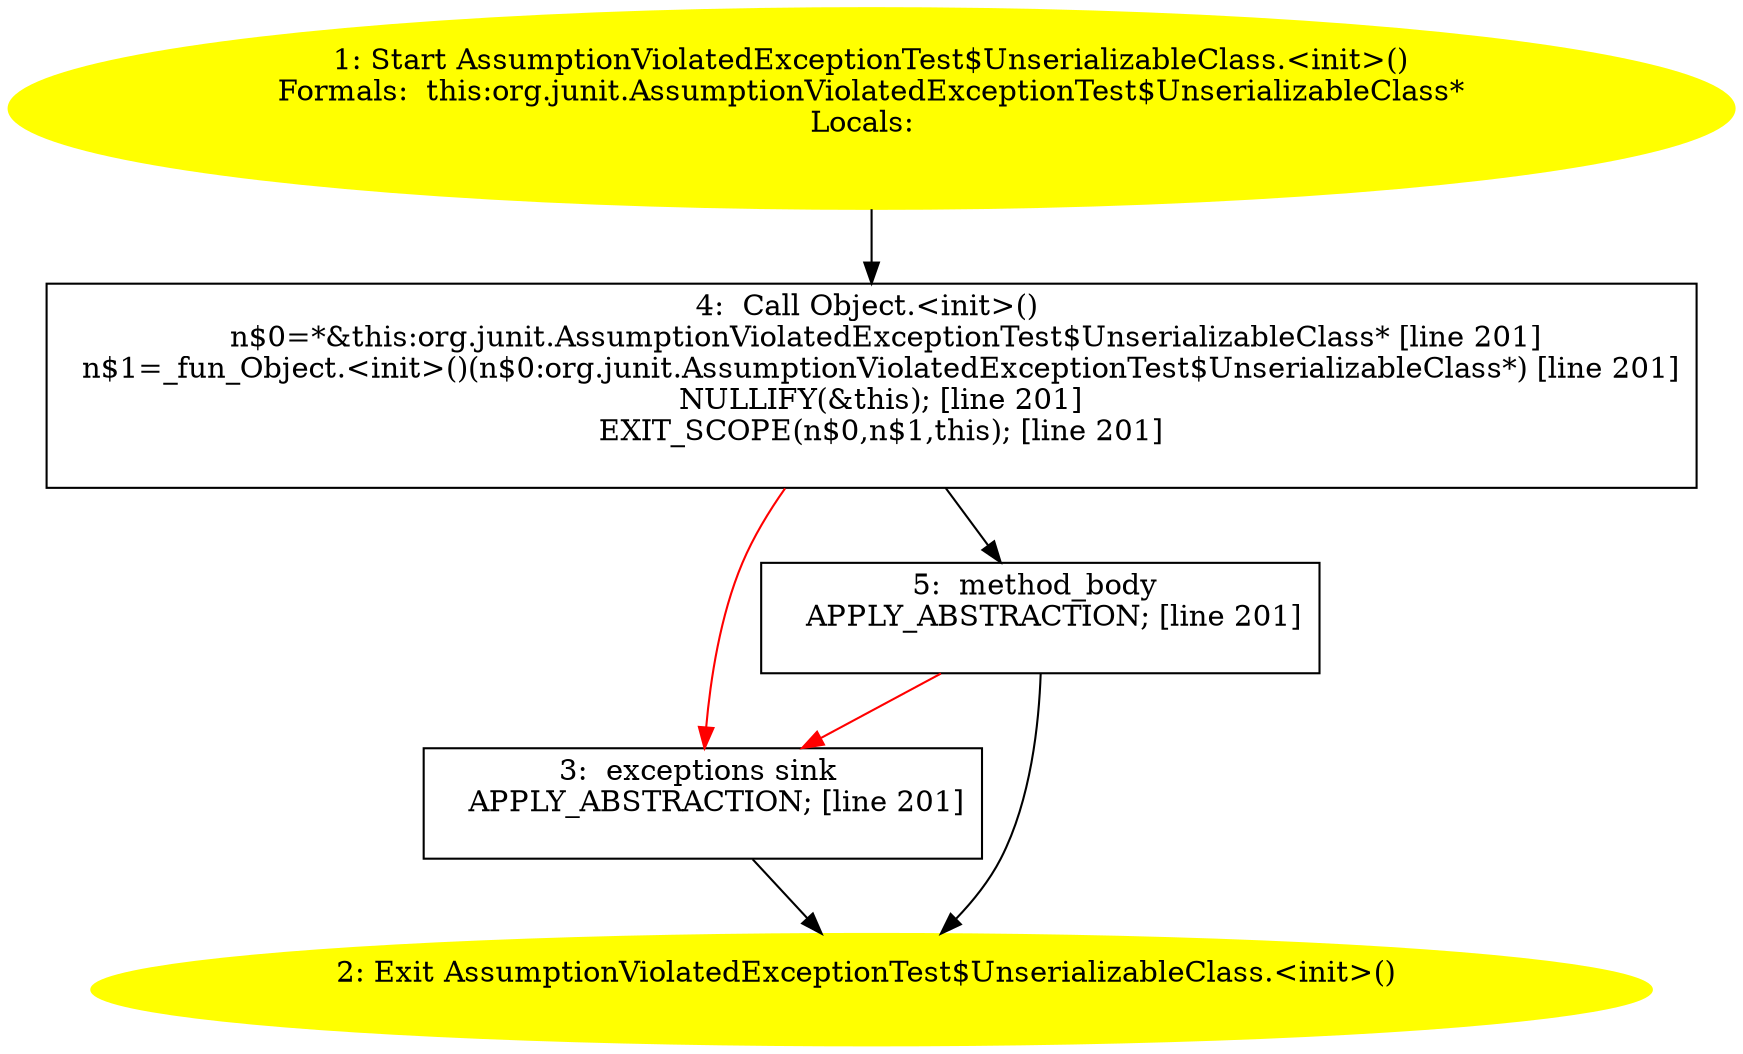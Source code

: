 /* @generated */
digraph cfg {
"org.junit.AssumptionViolatedExceptionTest$UnserializableClass.<init>().a66c7df57ecb223cd9ff7865afa0d4bd_1" [label="1: Start AssumptionViolatedExceptionTest$UnserializableClass.<init>()\nFormals:  this:org.junit.AssumptionViolatedExceptionTest$UnserializableClass*\nLocals:  \n  " color=yellow style=filled]
	

	 "org.junit.AssumptionViolatedExceptionTest$UnserializableClass.<init>().a66c7df57ecb223cd9ff7865afa0d4bd_1" -> "org.junit.AssumptionViolatedExceptionTest$UnserializableClass.<init>().a66c7df57ecb223cd9ff7865afa0d4bd_4" ;
"org.junit.AssumptionViolatedExceptionTest$UnserializableClass.<init>().a66c7df57ecb223cd9ff7865afa0d4bd_2" [label="2: Exit AssumptionViolatedExceptionTest$UnserializableClass.<init>() \n  " color=yellow style=filled]
	

"org.junit.AssumptionViolatedExceptionTest$UnserializableClass.<init>().a66c7df57ecb223cd9ff7865afa0d4bd_3" [label="3:  exceptions sink \n   APPLY_ABSTRACTION; [line 201]\n " shape="box"]
	

	 "org.junit.AssumptionViolatedExceptionTest$UnserializableClass.<init>().a66c7df57ecb223cd9ff7865afa0d4bd_3" -> "org.junit.AssumptionViolatedExceptionTest$UnserializableClass.<init>().a66c7df57ecb223cd9ff7865afa0d4bd_2" ;
"org.junit.AssumptionViolatedExceptionTest$UnserializableClass.<init>().a66c7df57ecb223cd9ff7865afa0d4bd_4" [label="4:  Call Object.<init>() \n   n$0=*&this:org.junit.AssumptionViolatedExceptionTest$UnserializableClass* [line 201]\n  n$1=_fun_Object.<init>()(n$0:org.junit.AssumptionViolatedExceptionTest$UnserializableClass*) [line 201]\n  NULLIFY(&this); [line 201]\n  EXIT_SCOPE(n$0,n$1,this); [line 201]\n " shape="box"]
	

	 "org.junit.AssumptionViolatedExceptionTest$UnserializableClass.<init>().a66c7df57ecb223cd9ff7865afa0d4bd_4" -> "org.junit.AssumptionViolatedExceptionTest$UnserializableClass.<init>().a66c7df57ecb223cd9ff7865afa0d4bd_5" ;
	 "org.junit.AssumptionViolatedExceptionTest$UnserializableClass.<init>().a66c7df57ecb223cd9ff7865afa0d4bd_4" -> "org.junit.AssumptionViolatedExceptionTest$UnserializableClass.<init>().a66c7df57ecb223cd9ff7865afa0d4bd_3" [color="red" ];
"org.junit.AssumptionViolatedExceptionTest$UnserializableClass.<init>().a66c7df57ecb223cd9ff7865afa0d4bd_5" [label="5:  method_body \n   APPLY_ABSTRACTION; [line 201]\n " shape="box"]
	

	 "org.junit.AssumptionViolatedExceptionTest$UnserializableClass.<init>().a66c7df57ecb223cd9ff7865afa0d4bd_5" -> "org.junit.AssumptionViolatedExceptionTest$UnserializableClass.<init>().a66c7df57ecb223cd9ff7865afa0d4bd_2" ;
	 "org.junit.AssumptionViolatedExceptionTest$UnserializableClass.<init>().a66c7df57ecb223cd9ff7865afa0d4bd_5" -> "org.junit.AssumptionViolatedExceptionTest$UnserializableClass.<init>().a66c7df57ecb223cd9ff7865afa0d4bd_3" [color="red" ];
}
